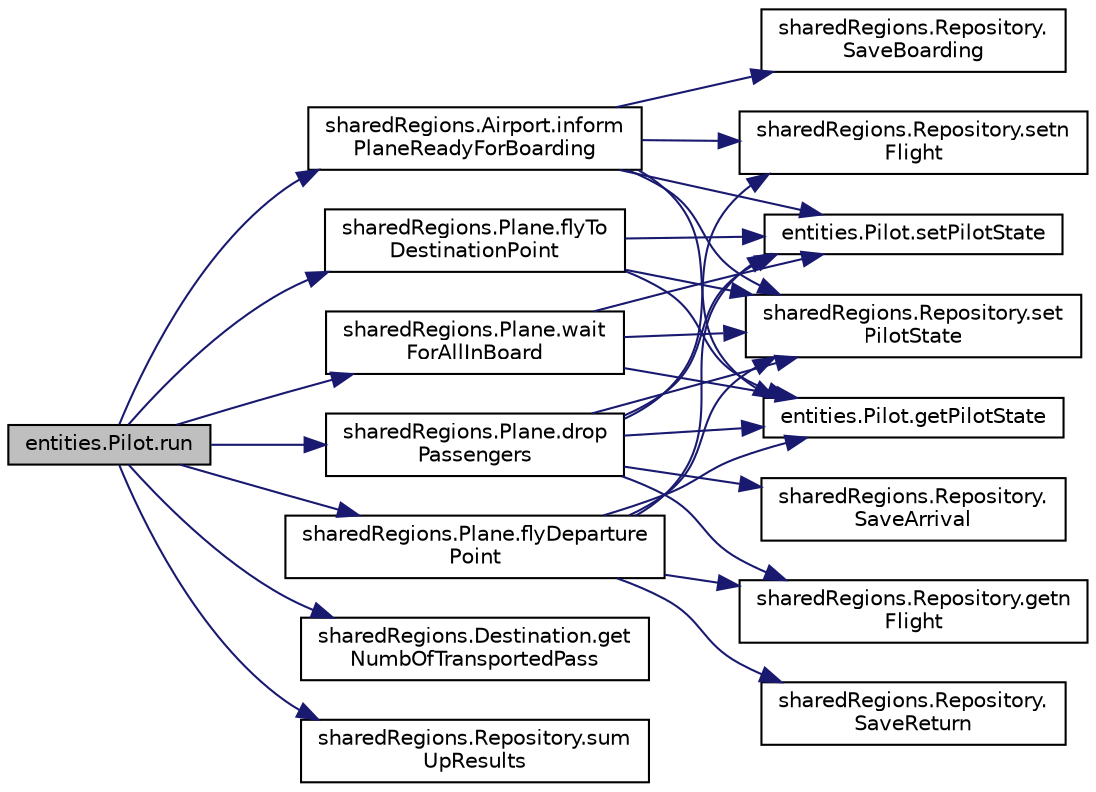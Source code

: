 digraph "entities.Pilot.run"
{
  edge [fontname="Helvetica",fontsize="10",labelfontname="Helvetica",labelfontsize="10"];
  node [fontname="Helvetica",fontsize="10",shape=record];
  rankdir="LR";
  Node10 [label="entities.Pilot.run",height=0.2,width=0.4,color="black", fillcolor="grey75", style="filled", fontcolor="black"];
  Node10 -> Node11 [color="midnightblue",fontsize="10",style="solid",fontname="Helvetica"];
  Node11 [label="sharedRegions.Airport.inform\lPlaneReadyForBoarding",height=0.2,width=0.4,color="black", fillcolor="white", style="filled",URL="$classshared_regions_1_1_airport.html#a07a8dabf9bd3f1d90ef4b9f8fa26d732"];
  Node11 -> Node12 [color="midnightblue",fontsize="10",style="solid",fontname="Helvetica"];
  Node12 [label="sharedRegions.Repository.setn\lFlight",height=0.2,width=0.4,color="black", fillcolor="white", style="filled",URL="$classshared_regions_1_1_repository.html#a861524965e041f635a18ed7dab515644"];
  Node11 -> Node13 [color="midnightblue",fontsize="10",style="solid",fontname="Helvetica"];
  Node13 [label="sharedRegions.Repository.\lSaveBoarding",height=0.2,width=0.4,color="black", fillcolor="white", style="filled",URL="$classshared_regions_1_1_repository.html#a325b96a2510f6ebe8aad62f417a11e67"];
  Node11 -> Node14 [color="midnightblue",fontsize="10",style="solid",fontname="Helvetica"];
  Node14 [label="entities.Pilot.setPilotState",height=0.2,width=0.4,color="black", fillcolor="white", style="filled",URL="$classentities_1_1_pilot.html#a1eb8f6f3fd60fbf50829491b6e263ab9"];
  Node11 -> Node15 [color="midnightblue",fontsize="10",style="solid",fontname="Helvetica"];
  Node15 [label="sharedRegions.Repository.set\lPilotState",height=0.2,width=0.4,color="black", fillcolor="white", style="filled",URL="$classshared_regions_1_1_repository.html#afe742ad0e099e2dc3f936ed2ae6fe32d"];
  Node11 -> Node16 [color="midnightblue",fontsize="10",style="solid",fontname="Helvetica"];
  Node16 [label="entities.Pilot.getPilotState",height=0.2,width=0.4,color="black", fillcolor="white", style="filled",URL="$classentities_1_1_pilot.html#ac16922ae9aa6296ff7adfb1dcfa50d3a"];
  Node10 -> Node17 [color="midnightblue",fontsize="10",style="solid",fontname="Helvetica"];
  Node17 [label="sharedRegions.Plane.wait\lForAllInBoard",height=0.2,width=0.4,color="black", fillcolor="white", style="filled",URL="$classshared_regions_1_1_plane.html#a8520969010cb85cbff07deb3f1a0f003"];
  Node17 -> Node14 [color="midnightblue",fontsize="10",style="solid",fontname="Helvetica"];
  Node17 -> Node15 [color="midnightblue",fontsize="10",style="solid",fontname="Helvetica"];
  Node17 -> Node16 [color="midnightblue",fontsize="10",style="solid",fontname="Helvetica"];
  Node10 -> Node18 [color="midnightblue",fontsize="10",style="solid",fontname="Helvetica"];
  Node18 [label="sharedRegions.Plane.flyTo\lDestinationPoint",height=0.2,width=0.4,color="black", fillcolor="white", style="filled",URL="$classshared_regions_1_1_plane.html#a14092728e37c693cce80f31c0096e467"];
  Node18 -> Node14 [color="midnightblue",fontsize="10",style="solid",fontname="Helvetica"];
  Node18 -> Node15 [color="midnightblue",fontsize="10",style="solid",fontname="Helvetica"];
  Node18 -> Node16 [color="midnightblue",fontsize="10",style="solid",fontname="Helvetica"];
  Node10 -> Node19 [color="midnightblue",fontsize="10",style="solid",fontname="Helvetica"];
  Node19 [label="sharedRegions.Plane.drop\lPassengers",height=0.2,width=0.4,color="black", fillcolor="white", style="filled",URL="$classshared_regions_1_1_plane.html#a2a149380a2b96b06d85d84b4b7490068"];
  Node19 -> Node14 [color="midnightblue",fontsize="10",style="solid",fontname="Helvetica"];
  Node19 -> Node20 [color="midnightblue",fontsize="10",style="solid",fontname="Helvetica"];
  Node20 [label="sharedRegions.Repository.\lSaveArrival",height=0.2,width=0.4,color="black", fillcolor="white", style="filled",URL="$classshared_regions_1_1_repository.html#a6b066a95aa6b17fbf890698c82048cf5"];
  Node19 -> Node21 [color="midnightblue",fontsize="10",style="solid",fontname="Helvetica"];
  Node21 [label="sharedRegions.Repository.getn\lFlight",height=0.2,width=0.4,color="black", fillcolor="white", style="filled",URL="$classshared_regions_1_1_repository.html#a7b00c4a1f9c60c34b87c9106eb7908c4"];
  Node19 -> Node15 [color="midnightblue",fontsize="10",style="solid",fontname="Helvetica"];
  Node19 -> Node16 [color="midnightblue",fontsize="10",style="solid",fontname="Helvetica"];
  Node19 -> Node12 [color="midnightblue",fontsize="10",style="solid",fontname="Helvetica"];
  Node10 -> Node22 [color="midnightblue",fontsize="10",style="solid",fontname="Helvetica"];
  Node22 [label="sharedRegions.Plane.flyDeparture\lPoint",height=0.2,width=0.4,color="black", fillcolor="white", style="filled",URL="$classshared_regions_1_1_plane.html#aa6a53f1bb5882641937018e78100272f"];
  Node22 -> Node14 [color="midnightblue",fontsize="10",style="solid",fontname="Helvetica"];
  Node22 -> Node21 [color="midnightblue",fontsize="10",style="solid",fontname="Helvetica"];
  Node22 -> Node23 [color="midnightblue",fontsize="10",style="solid",fontname="Helvetica"];
  Node23 [label="sharedRegions.Repository.\lSaveReturn",height=0.2,width=0.4,color="black", fillcolor="white", style="filled",URL="$classshared_regions_1_1_repository.html#ace95e612ae18dffa8d67e34fa264153d"];
  Node22 -> Node15 [color="midnightblue",fontsize="10",style="solid",fontname="Helvetica"];
  Node22 -> Node16 [color="midnightblue",fontsize="10",style="solid",fontname="Helvetica"];
  Node10 -> Node24 [color="midnightblue",fontsize="10",style="solid",fontname="Helvetica"];
  Node24 [label="sharedRegions.Destination.get\lNumbOfTransportedPass",height=0.2,width=0.4,color="black", fillcolor="white", style="filled",URL="$classshared_regions_1_1_destination.html#ac2be96efc235a7cc7e6c7497e37bbe30"];
  Node10 -> Node25 [color="midnightblue",fontsize="10",style="solid",fontname="Helvetica"];
  Node25 [label="sharedRegions.Repository.sum\lUpResults",height=0.2,width=0.4,color="black", fillcolor="white", style="filled",URL="$classshared_regions_1_1_repository.html#ad1f23250d858b294d3d443367c88a855"];
}
